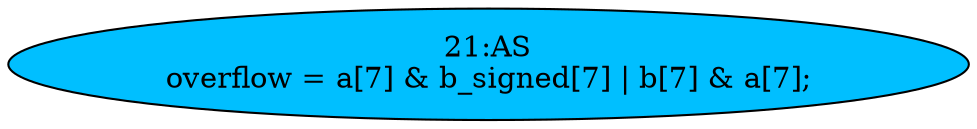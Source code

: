 strict digraph "" {
	node [label="\N"];
	"21:AS"	[ast="<pyverilog.vparser.ast.Assign object at 0x7fce3cd92850>",
		def_var="['overflow']",
		fillcolor=deepskyblue,
		label="21:AS
overflow = a[7] & b_signed[7] | b[7] & a[7];",
		statements="[]",
		style=filled,
		typ=Assign,
		use_var="['a', 'b_signed', 'b', 'a']"];
}
